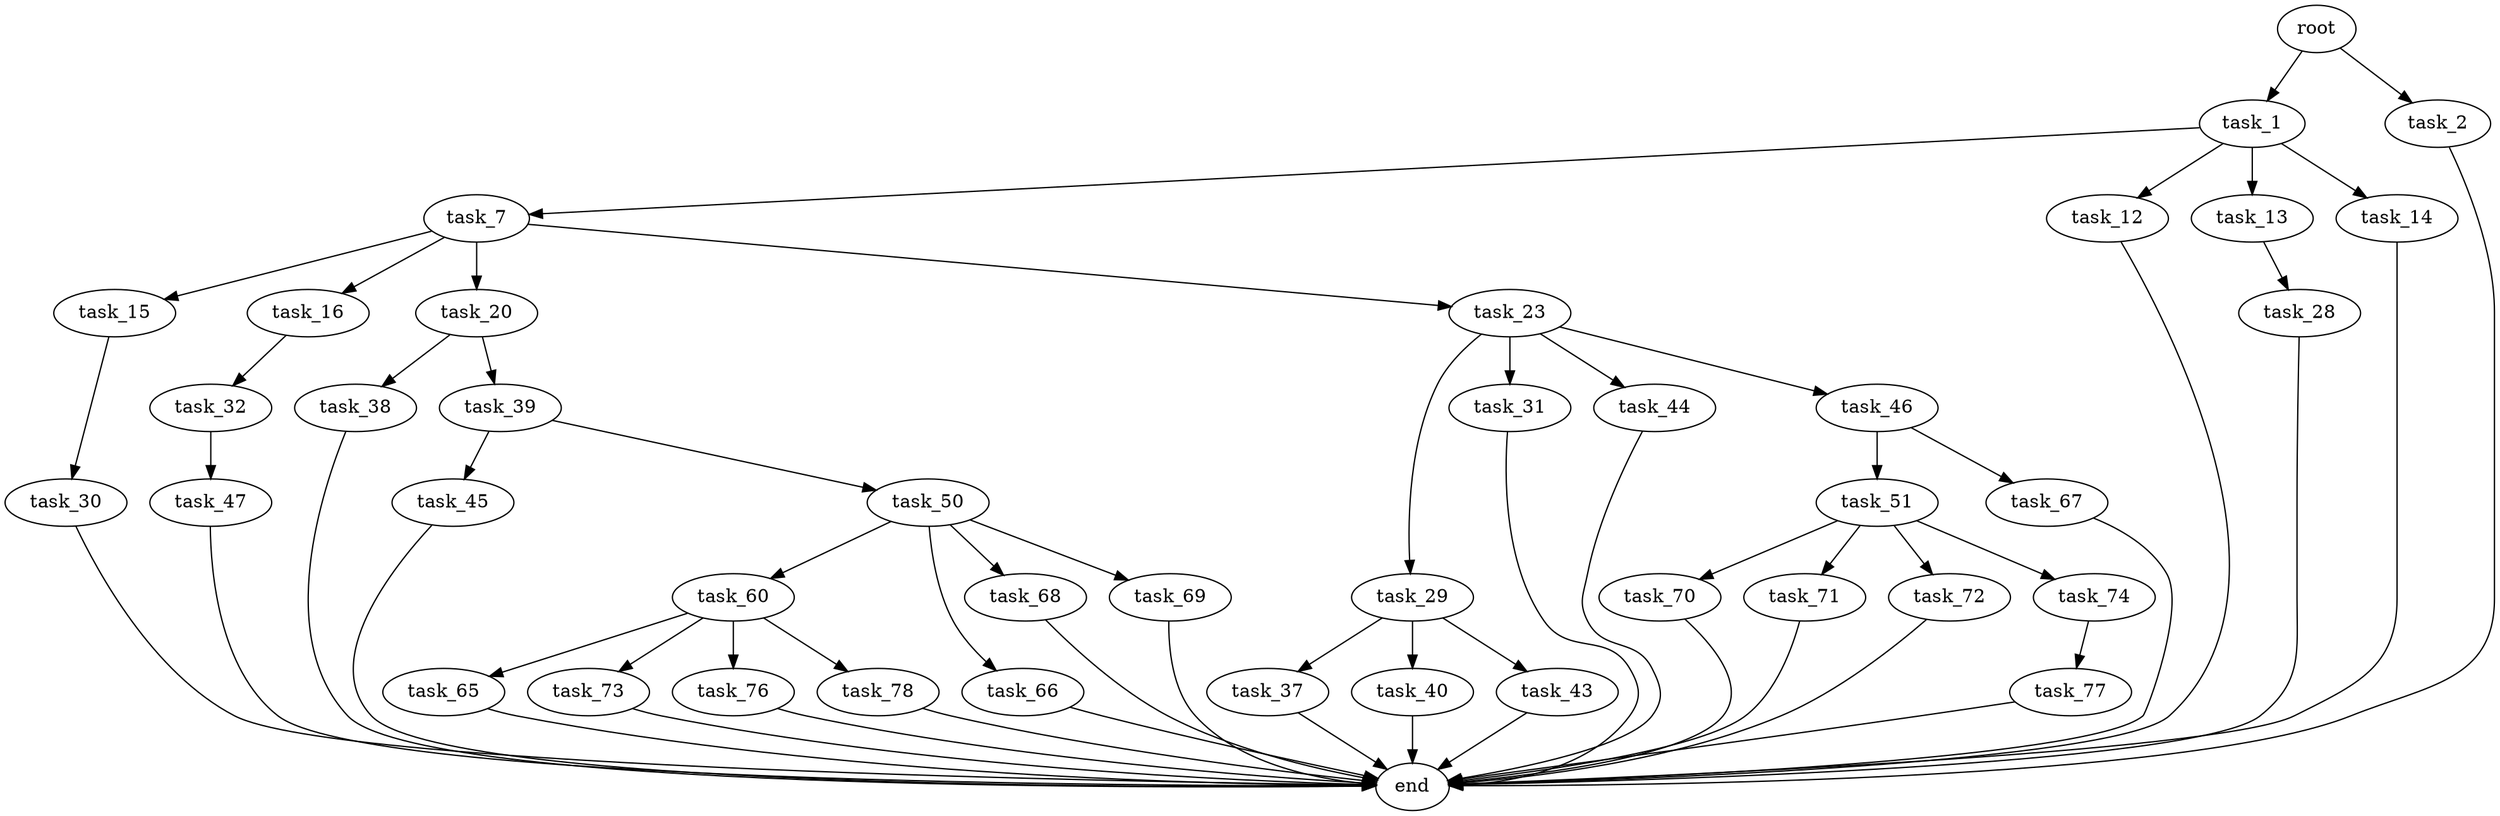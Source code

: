 digraph G {
  root [size="0.000000"];
  task_1 [size="134217728000.000000"];
  task_2 [size="171271878335.000000"];
  task_7 [size="8589934592.000000"];
  task_12 [size="28991029248.000000"];
  task_13 [size="191185857264.000000"];
  task_14 [size="214277229274.000000"];
  end [size="0.000000"];
  task_15 [size="134217728000.000000"];
  task_16 [size="1056368132984.000000"];
  task_20 [size="2423355896.000000"];
  task_23 [size="1073741824000.000000"];
  task_28 [size="134217728000.000000"];
  task_30 [size="1073741824000.000000"];
  task_32 [size="14089843926.000000"];
  task_38 [size="2466729028.000000"];
  task_39 [size="5019275436.000000"];
  task_29 [size="291664473350.000000"];
  task_31 [size="16792511068.000000"];
  task_44 [size="25235706755.000000"];
  task_46 [size="231928233984.000000"];
  task_37 [size="66995287572.000000"];
  task_40 [size="68719476736.000000"];
  task_43 [size="71226587178.000000"];
  task_47 [size="553579109362.000000"];
  task_45 [size="1073741824000.000000"];
  task_50 [size="7193642442.000000"];
  task_51 [size="1073741824000.000000"];
  task_67 [size="5957761380.000000"];
  task_60 [size="47122428532.000000"];
  task_66 [size="549755813888.000000"];
  task_68 [size="128696088132.000000"];
  task_69 [size="145639127674.000000"];
  task_70 [size="3149558475.000000"];
  task_71 [size="28991029248.000000"];
  task_72 [size="21550405495.000000"];
  task_74 [size="26184931726.000000"];
  task_65 [size="549755813888.000000"];
  task_73 [size="7525520922.000000"];
  task_76 [size="1089975511818.000000"];
  task_78 [size="68719476736.000000"];
  task_77 [size="18036778666.000000"];

  root -> task_1 [size="1.000000"];
  root -> task_2 [size="1.000000"];
  task_1 -> task_7 [size="209715200.000000"];
  task_1 -> task_12 [size="209715200.000000"];
  task_1 -> task_13 [size="209715200.000000"];
  task_1 -> task_14 [size="209715200.000000"];
  task_2 -> end [size="1.000000"];
  task_7 -> task_15 [size="33554432.000000"];
  task_7 -> task_16 [size="33554432.000000"];
  task_7 -> task_20 [size="33554432.000000"];
  task_7 -> task_23 [size="33554432.000000"];
  task_12 -> end [size="1.000000"];
  task_13 -> task_28 [size="134217728.000000"];
  task_14 -> end [size="1.000000"];
  task_15 -> task_30 [size="209715200.000000"];
  task_16 -> task_32 [size="679477248.000000"];
  task_20 -> task_38 [size="209715200.000000"];
  task_20 -> task_39 [size="209715200.000000"];
  task_23 -> task_29 [size="838860800.000000"];
  task_23 -> task_31 [size="838860800.000000"];
  task_23 -> task_44 [size="838860800.000000"];
  task_23 -> task_46 [size="838860800.000000"];
  task_28 -> end [size="1.000000"];
  task_30 -> end [size="1.000000"];
  task_32 -> task_47 [size="301989888.000000"];
  task_38 -> end [size="1.000000"];
  task_39 -> task_45 [size="301989888.000000"];
  task_39 -> task_50 [size="301989888.000000"];
  task_29 -> task_37 [size="679477248.000000"];
  task_29 -> task_40 [size="679477248.000000"];
  task_29 -> task_43 [size="679477248.000000"];
  task_31 -> end [size="1.000000"];
  task_44 -> end [size="1.000000"];
  task_46 -> task_51 [size="301989888.000000"];
  task_46 -> task_67 [size="301989888.000000"];
  task_37 -> end [size="1.000000"];
  task_40 -> end [size="1.000000"];
  task_43 -> end [size="1.000000"];
  task_47 -> end [size="1.000000"];
  task_45 -> end [size="1.000000"];
  task_50 -> task_60 [size="33554432.000000"];
  task_50 -> task_66 [size="33554432.000000"];
  task_50 -> task_68 [size="33554432.000000"];
  task_50 -> task_69 [size="33554432.000000"];
  task_51 -> task_70 [size="838860800.000000"];
  task_51 -> task_71 [size="838860800.000000"];
  task_51 -> task_72 [size="838860800.000000"];
  task_51 -> task_74 [size="838860800.000000"];
  task_67 -> end [size="1.000000"];
  task_60 -> task_65 [size="33554432.000000"];
  task_60 -> task_73 [size="33554432.000000"];
  task_60 -> task_76 [size="33554432.000000"];
  task_60 -> task_78 [size="33554432.000000"];
  task_66 -> end [size="1.000000"];
  task_68 -> end [size="1.000000"];
  task_69 -> end [size="1.000000"];
  task_70 -> end [size="1.000000"];
  task_71 -> end [size="1.000000"];
  task_72 -> end [size="1.000000"];
  task_74 -> task_77 [size="411041792.000000"];
  task_65 -> end [size="1.000000"];
  task_73 -> end [size="1.000000"];
  task_76 -> end [size="1.000000"];
  task_78 -> end [size="1.000000"];
  task_77 -> end [size="1.000000"];
}
